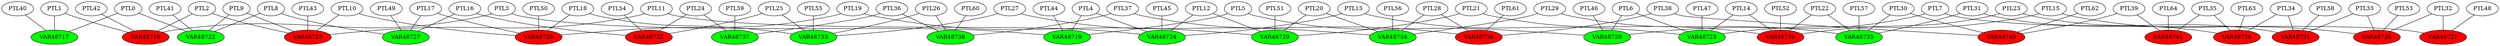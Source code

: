 graph model {
PTL0 -- VAR48717;

PTL0 -- VAR48722;

PTL1 -- VAR48717;

PTL1 -- VAR48718;

PTL2 -- VAR48718;

PTL2 -- VAR48723;

PTL3 -- VAR48718;

PTL3 -- VAR48719;

PTL4 -- VAR48719;

PTL4 -- VAR48724;

PTL5 -- VAR48719;

PTL5 -- VAR48720;

PTL6 -- VAR48720;

PTL6 -- VAR48725;

PTL7 -- VAR48720;

PTL7 -- VAR48721;

PTL8 -- VAR48722;

PTL8 -- VAR48727;

PTL9 -- VAR48722;

PTL9 -- VAR48723;

PTL10 -- VAR48723;

PTL10 -- VAR48728;

PTL11 -- VAR48723;

PTL11 -- VAR48724;

PTL12 -- VAR48724;

PTL12 -- VAR48729;

PTL13 -- VAR48724;

PTL13 -- VAR48725;

PTL14 -- VAR48725;

PTL14 -- VAR48730;

PTL15 -- VAR48725;

PTL15 -- VAR48726;

PTL16 -- VAR48727;

PTL16 -- VAR48732;

PTL17 -- VAR48727;

PTL17 -- VAR48728;

PTL18 -- VAR48728;

PTL18 -- VAR48733;

PTL19 -- VAR48728;

PTL19 -- VAR48729;

PTL20 -- VAR48729;

PTL20 -- VAR48734;

PTL21 -- VAR48729;

PTL21 -- VAR48730;

PTL22 -- VAR48730;

PTL22 -- VAR48735;

PTL23 -- VAR48730;

PTL23 -- VAR48731;

PTL24 -- VAR48732;

PTL24 -- VAR48737;

PTL25 -- VAR48732;

PTL25 -- VAR48733;

PTL26 -- VAR48733;

PTL26 -- VAR48738;

PTL27 -- VAR48733;

PTL27 -- VAR48734;

PTL28 -- VAR48734;

PTL28 -- VAR48739;

PTL29 -- VAR48734;

PTL29 -- VAR48735;

PTL30 -- VAR48735;

PTL30 -- VAR48740;

PTL31 -- VAR48735;

PTL31 -- VAR48736;

PTL32 -- VAR48721;

PTL32 -- VAR48726;

PTL33 -- VAR48726;

PTL33 -- VAR48731;

PTL34 -- VAR48731;

PTL34 -- VAR48736;

PTL35 -- VAR48736;

PTL35 -- VAR48741;

PTL36 -- VAR48737;

PTL36 -- VAR48738;

PTL37 -- VAR48738;

PTL37 -- VAR48739;

PTL38 -- VAR48739;

PTL38 -- VAR48740;

PTL39 -- VAR48740;

PTL39 -- VAR48741;

PTL40 -- VAR48717;

PTL41 -- VAR48722;

PTL42 -- VAR48718;

PTL43 -- VAR48723;

PTL44 -- VAR48719;

PTL45 -- VAR48724;

PTL46 -- VAR48720;

PTL47 -- VAR48725;

PTL48 -- VAR48721;

PTL49 -- VAR48727;

PTL50 -- VAR48728;

PTL51 -- VAR48729;

PTL52 -- VAR48730;

PTL53 -- VAR48726;

PTL54 -- VAR48732;

PTL55 -- VAR48733;

PTL56 -- VAR48734;

PTL57 -- VAR48735;

PTL58 -- VAR48731;

PTL59 -- VAR48737;

PTL60 -- VAR48738;

PTL61 -- VAR48739;

PTL62 -- VAR48740;

PTL63 -- VAR48736;

PTL64 -- VAR48741;

VAR48717 [style=filled fillcolor=green];
VAR48722 [style=filled fillcolor=green];
VAR48718 [style=filled fillcolor=red];
VAR48723 [style=filled fillcolor=red];
VAR48719 [style=filled fillcolor=green];
VAR48724 [style=filled fillcolor=green];
VAR48720 [style=filled fillcolor=green];
VAR48725 [style=filled fillcolor=green];
VAR48721 [style=filled fillcolor=red];
VAR48727 [style=filled fillcolor=green];
VAR48728 [style=filled fillcolor=red];
VAR48729 [style=filled fillcolor=green];
VAR48730 [style=filled fillcolor=red];
VAR48726 [style=filled fillcolor=red];
VAR48732 [style=filled fillcolor=red];
VAR48733 [style=filled fillcolor=green];
VAR48734 [style=filled fillcolor=green];
VAR48735 [style=filled fillcolor=green];
VAR48731 [style=filled fillcolor=red];
VAR48737 [style=filled fillcolor=green];
VAR48738 [style=filled fillcolor=green];
VAR48739 [style=filled fillcolor=red];
VAR48740 [style=filled fillcolor=red];
VAR48736 [style=filled fillcolor=red];
VAR48741 [style=filled fillcolor=red];
}
